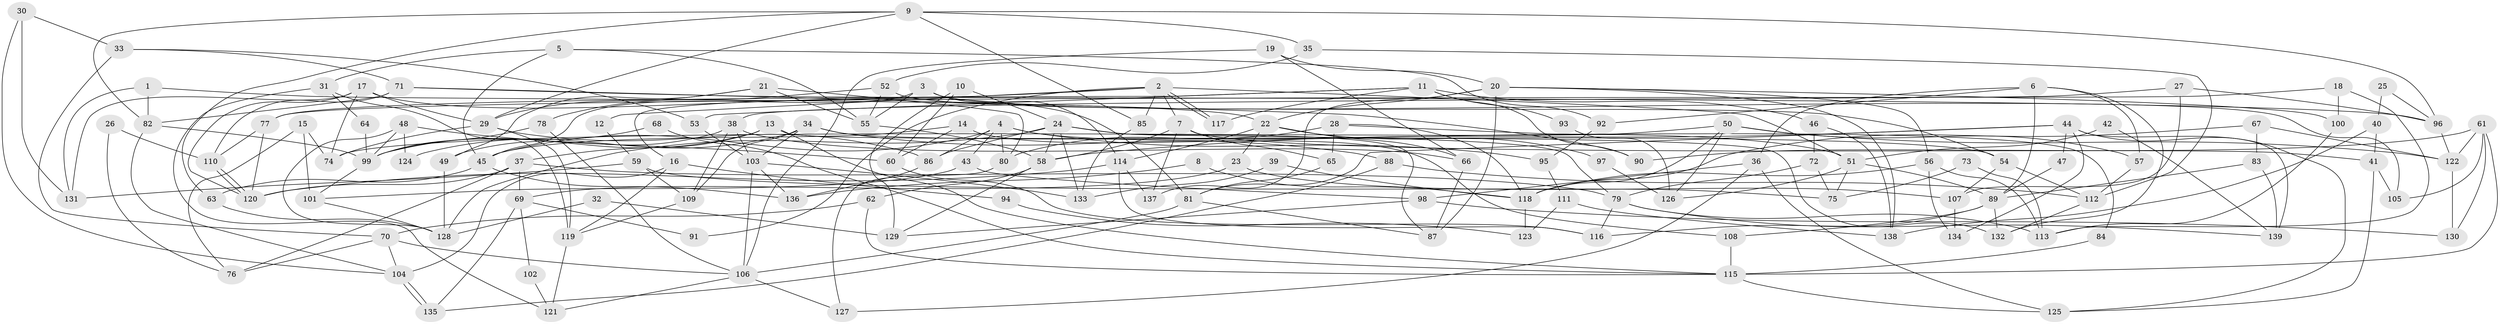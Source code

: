// Generated by graph-tools (version 1.1) at 2025/15/03/09/25 04:15:19]
// undirected, 139 vertices, 278 edges
graph export_dot {
graph [start="1"]
  node [color=gray90,style=filled];
  1;
  2;
  3;
  4;
  5;
  6;
  7;
  8;
  9;
  10;
  11;
  12;
  13;
  14;
  15;
  16;
  17;
  18;
  19;
  20;
  21;
  22;
  23;
  24;
  25;
  26;
  27;
  28;
  29;
  30;
  31;
  32;
  33;
  34;
  35;
  36;
  37;
  38;
  39;
  40;
  41;
  42;
  43;
  44;
  45;
  46;
  47;
  48;
  49;
  50;
  51;
  52;
  53;
  54;
  55;
  56;
  57;
  58;
  59;
  60;
  61;
  62;
  63;
  64;
  65;
  66;
  67;
  68;
  69;
  70;
  71;
  72;
  73;
  74;
  75;
  76;
  77;
  78;
  79;
  80;
  81;
  82;
  83;
  84;
  85;
  86;
  87;
  88;
  89;
  90;
  91;
  92;
  93;
  94;
  95;
  96;
  97;
  98;
  99;
  100;
  101;
  102;
  103;
  104;
  105;
  106;
  107;
  108;
  109;
  110;
  111;
  112;
  113;
  114;
  115;
  116;
  117;
  118;
  119;
  120;
  121;
  122;
  123;
  124;
  125;
  126;
  127;
  128;
  129;
  130;
  131;
  132;
  133;
  134;
  135;
  136;
  137;
  138;
  139;
  1 -- 22;
  1 -- 82;
  1 -- 131;
  2 -- 77;
  2 -- 117;
  2 -- 117;
  2 -- 7;
  2 -- 12;
  2 -- 51;
  2 -- 85;
  2 -- 91;
  3 -- 45;
  3 -- 55;
  3 -- 105;
  3 -- 114;
  4 -- 86;
  4 -- 51;
  4 -- 43;
  4 -- 45;
  4 -- 80;
  4 -- 95;
  5 -- 55;
  5 -- 45;
  5 -- 31;
  5 -- 92;
  6 -- 89;
  6 -- 36;
  6 -- 57;
  6 -- 92;
  6 -- 132;
  7 -- 65;
  7 -- 41;
  7 -- 58;
  7 -- 137;
  8 -- 118;
  8 -- 136;
  9 -- 85;
  9 -- 96;
  9 -- 29;
  9 -- 35;
  9 -- 63;
  9 -- 82;
  10 -- 129;
  10 -- 60;
  10 -- 24;
  11 -- 90;
  11 -- 16;
  11 -- 46;
  11 -- 53;
  11 -- 93;
  11 -- 117;
  12 -- 59;
  13 -- 37;
  13 -- 115;
  13 -- 99;
  13 -- 132;
  14 -- 108;
  14 -- 45;
  14 -- 60;
  15 -- 101;
  15 -- 74;
  15 -- 76;
  16 -- 119;
  16 -- 104;
  16 -- 94;
  17 -- 131;
  17 -- 120;
  17 -- 29;
  17 -- 74;
  17 -- 81;
  18 -- 113;
  18 -- 77;
  18 -- 100;
  19 -- 66;
  19 -- 106;
  19 -- 20;
  20 -- 137;
  20 -- 22;
  20 -- 56;
  20 -- 87;
  20 -- 100;
  20 -- 138;
  21 -- 29;
  21 -- 49;
  21 -- 55;
  21 -- 80;
  22 -- 114;
  22 -- 23;
  22 -- 66;
  22 -- 97;
  23 -- 107;
  23 -- 69;
  24 -- 87;
  24 -- 58;
  24 -- 79;
  24 -- 86;
  24 -- 128;
  24 -- 133;
  25 -- 40;
  25 -- 96;
  26 -- 76;
  26 -- 110;
  27 -- 96;
  27 -- 107;
  27 -- 38;
  28 -- 118;
  28 -- 80;
  28 -- 65;
  28 -- 84;
  29 -- 74;
  29 -- 86;
  29 -- 119;
  30 -- 33;
  30 -- 104;
  30 -- 131;
  31 -- 121;
  31 -- 64;
  31 -- 119;
  32 -- 129;
  32 -- 128;
  33 -- 53;
  33 -- 70;
  33 -- 71;
  34 -- 103;
  34 -- 109;
  34 -- 54;
  34 -- 88;
  34 -- 124;
  35 -- 112;
  35 -- 52;
  36 -- 127;
  36 -- 125;
  36 -- 98;
  37 -- 69;
  37 -- 79;
  37 -- 76;
  37 -- 120;
  38 -- 66;
  38 -- 49;
  38 -- 103;
  38 -- 109;
  39 -- 118;
  39 -- 133;
  40 -- 138;
  40 -- 41;
  41 -- 105;
  41 -- 125;
  42 -- 139;
  42 -- 51;
  43 -- 98;
  43 -- 101;
  44 -- 81;
  44 -- 58;
  44 -- 47;
  44 -- 125;
  44 -- 134;
  44 -- 139;
  45 -- 136;
  45 -- 63;
  46 -- 72;
  46 -- 138;
  47 -- 89;
  48 -- 128;
  48 -- 99;
  48 -- 60;
  48 -- 124;
  49 -- 128;
  50 -- 57;
  50 -- 74;
  50 -- 118;
  50 -- 122;
  50 -- 126;
  51 -- 89;
  51 -- 75;
  51 -- 126;
  52 -- 55;
  52 -- 54;
  52 -- 78;
  53 -- 103;
  54 -- 107;
  54 -- 112;
  55 -- 58;
  56 -- 113;
  56 -- 118;
  56 -- 134;
  57 -- 112;
  58 -- 62;
  58 -- 129;
  59 -- 109;
  59 -- 131;
  59 -- 75;
  60 -- 116;
  61 -- 122;
  61 -- 115;
  61 -- 90;
  61 -- 105;
  61 -- 130;
  62 -- 70;
  62 -- 115;
  63 -- 128;
  64 -- 99;
  65 -- 81;
  66 -- 87;
  67 -- 118;
  67 -- 83;
  67 -- 122;
  68 -- 99;
  68 -- 115;
  69 -- 135;
  69 -- 91;
  69 -- 102;
  70 -- 76;
  70 -- 104;
  70 -- 106;
  71 -- 82;
  71 -- 90;
  71 -- 96;
  71 -- 110;
  72 -- 75;
  72 -- 79;
  73 -- 75;
  73 -- 113;
  77 -- 120;
  77 -- 110;
  78 -- 99;
  78 -- 106;
  79 -- 116;
  79 -- 113;
  79 -- 139;
  80 -- 127;
  81 -- 106;
  81 -- 87;
  82 -- 99;
  82 -- 104;
  83 -- 139;
  83 -- 89;
  84 -- 115;
  85 -- 133;
  86 -- 136;
  88 -- 112;
  88 -- 135;
  89 -- 132;
  89 -- 116;
  89 -- 108;
  92 -- 95;
  93 -- 126;
  94 -- 123;
  95 -- 111;
  96 -- 122;
  97 -- 126;
  98 -- 130;
  98 -- 129;
  99 -- 101;
  100 -- 113;
  101 -- 128;
  102 -- 121;
  103 -- 106;
  103 -- 133;
  103 -- 136;
  104 -- 135;
  104 -- 135;
  106 -- 121;
  106 -- 127;
  107 -- 134;
  108 -- 115;
  109 -- 119;
  110 -- 120;
  110 -- 120;
  111 -- 138;
  111 -- 123;
  112 -- 132;
  114 -- 120;
  114 -- 116;
  114 -- 137;
  115 -- 125;
  118 -- 123;
  119 -- 121;
  122 -- 130;
}

